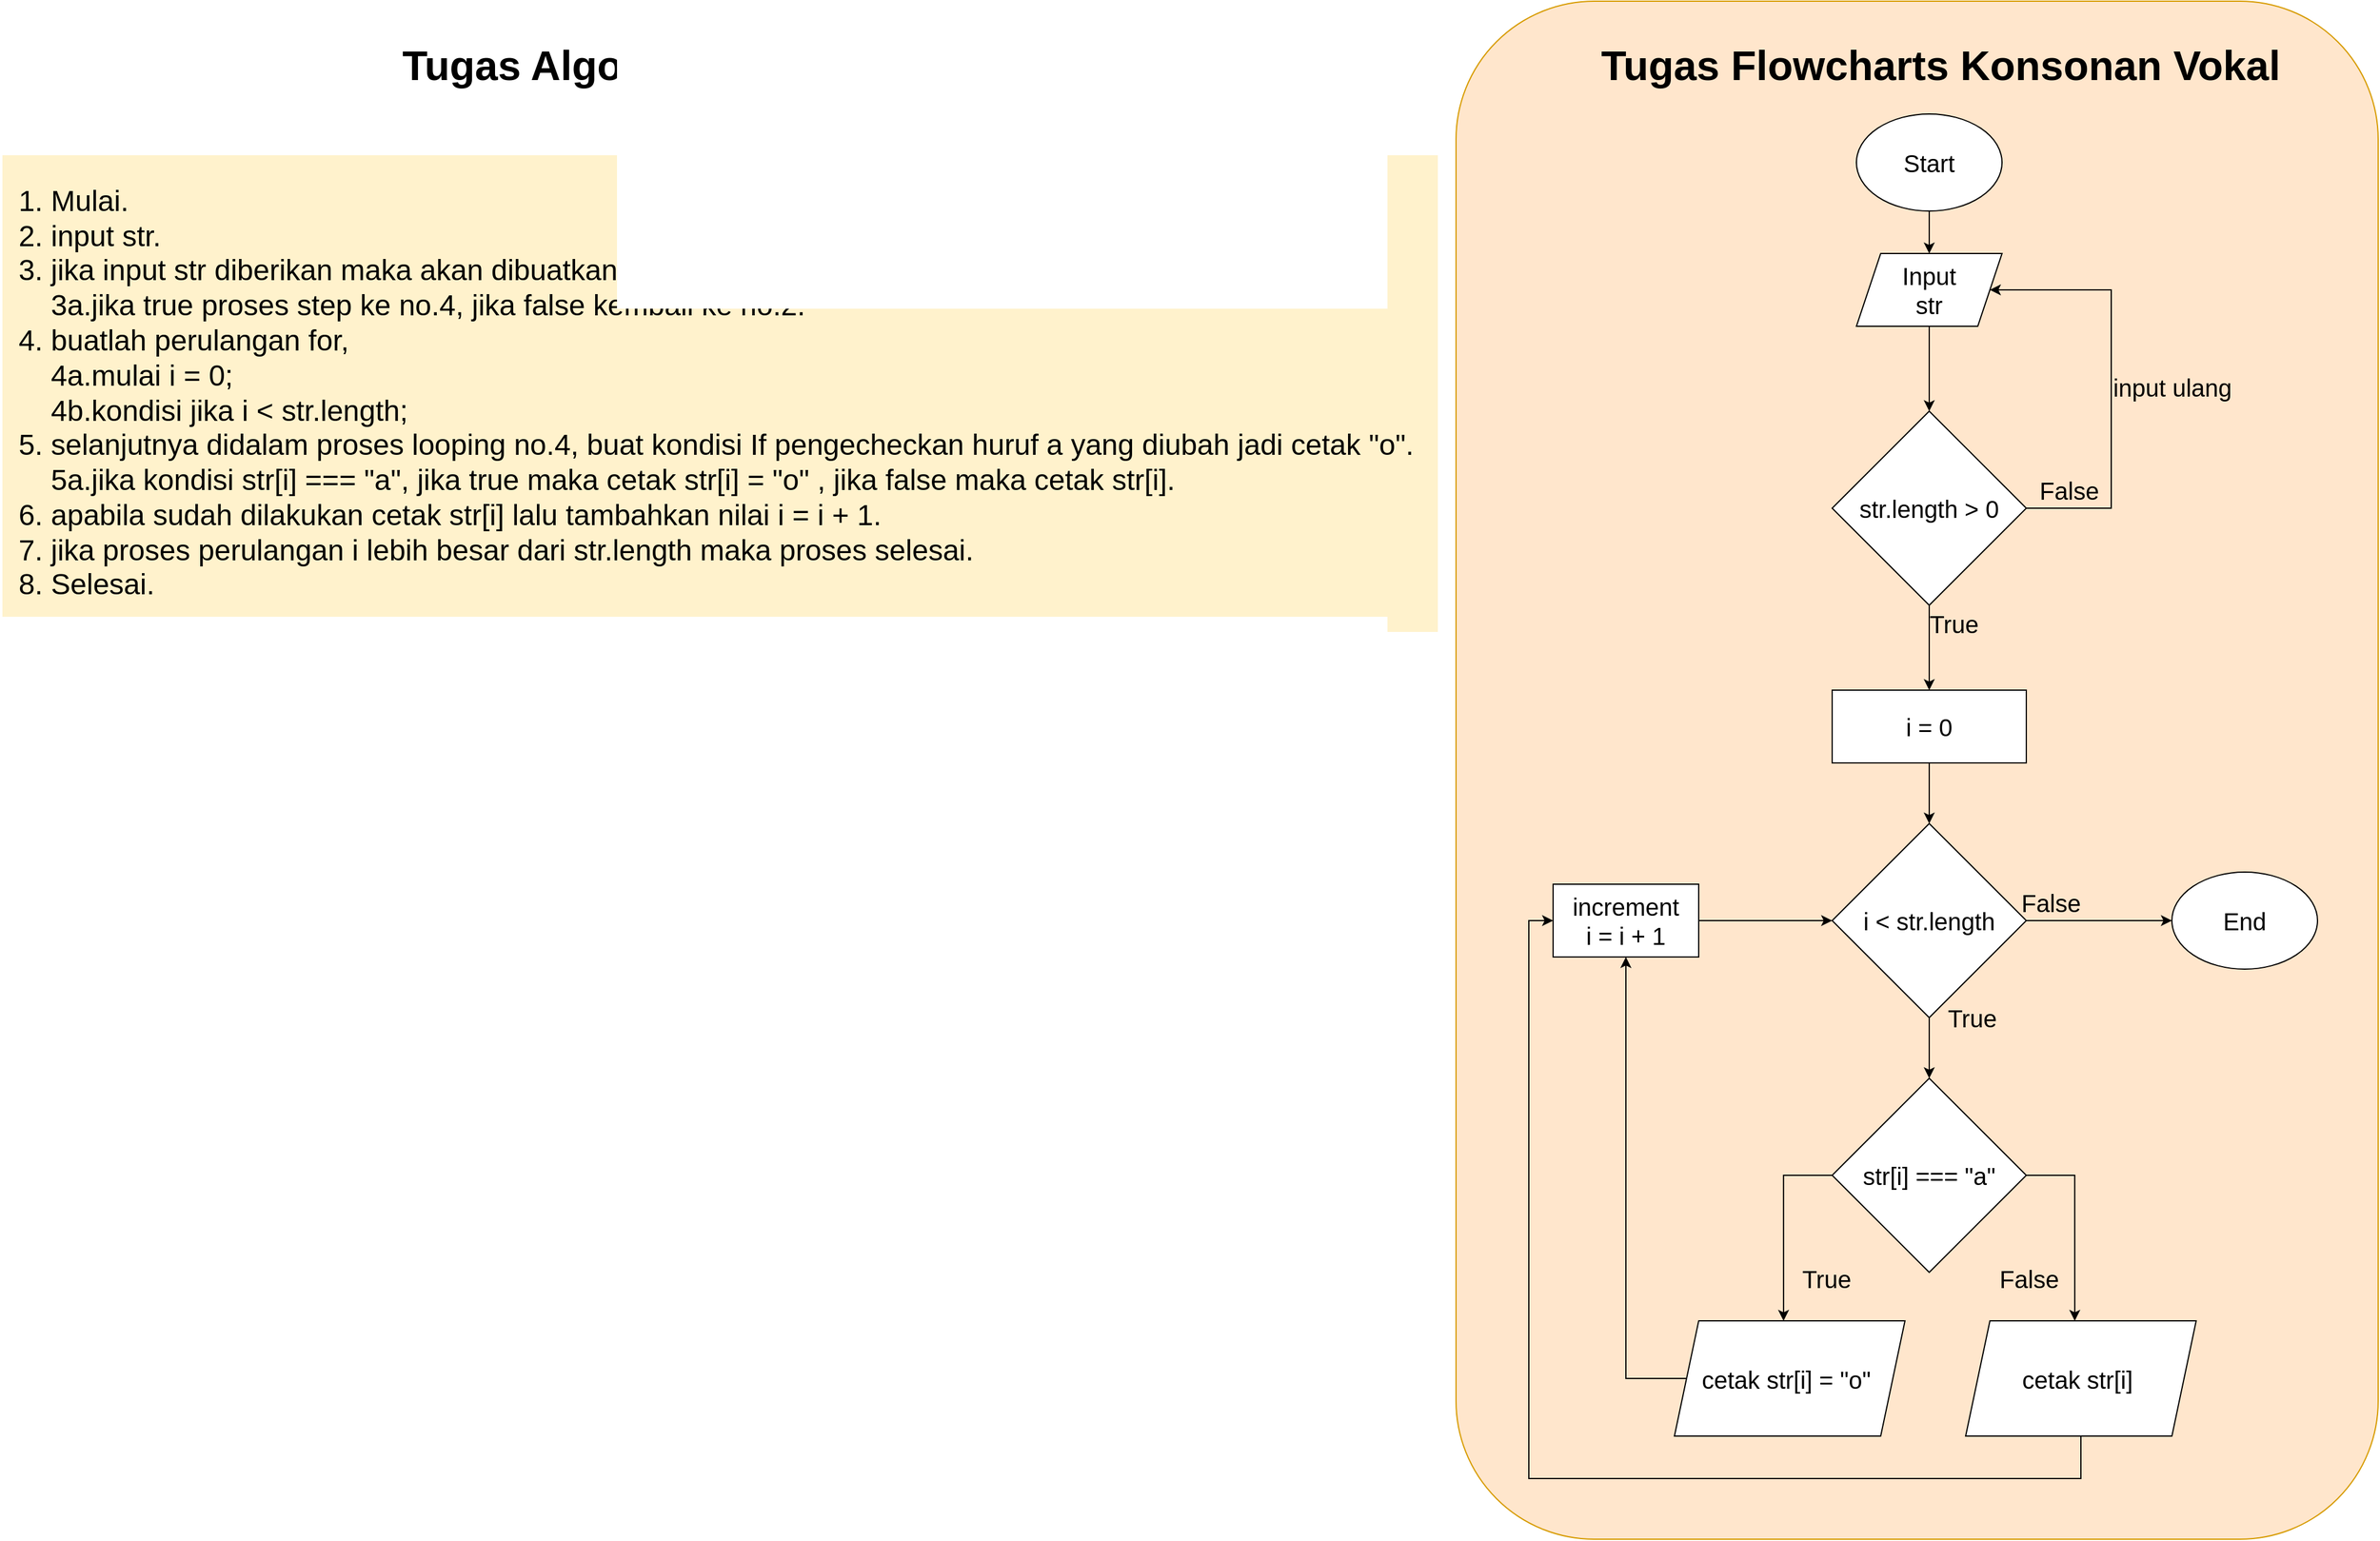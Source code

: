 <mxfile version="20.3.0" type="device"><diagram id="hrvmGKJ-rZ107iGfDwxw" name="Page-1"><mxGraphModel dx="3904" dy="1710" grid="1" gridSize="10" guides="1" tooltips="1" connect="1" arrows="1" fold="1" page="1" pageScale="1" pageWidth="850" pageHeight="1100" math="0" shadow="0"><root><mxCell id="0"/><mxCell id="1" parent="0"/><mxCell id="RiMU_yVvMERnWFPNszhW-63" value="" style="rounded=1;whiteSpace=wrap;html=1;fontSize=16;fillColor=#ffe6cc;strokeColor=#d79b00;" parent="1" vertex="1"><mxGeometry x="-220" y="92" width="760" height="1268" as="geometry"/></mxCell><mxCell id="lhpeglS7uEf6EAHU00TH-3" style="edgeStyle=orthogonalEdgeStyle;rounded=0;orthogonalLoop=1;jettySize=auto;html=1;fontSize=20;" parent="1" source="RiMU_yVvMERnWFPNszhW-1" target="lhpeglS7uEf6EAHU00TH-1" edge="1"><mxGeometry relative="1" as="geometry"/></mxCell><mxCell id="RiMU_yVvMERnWFPNszhW-1" value="Start" style="ellipse;whiteSpace=wrap;html=1;fontSize=20;" parent="1" vertex="1"><mxGeometry x="110" y="185" width="120" height="80" as="geometry"/></mxCell><mxCell id="RiMU_yVvMERnWFPNszhW-2" value="&lt;font style=&quot;font-size: 20px;&quot;&gt;End&lt;/font&gt;" style="ellipse;whiteSpace=wrap;html=1;fontSize=20;" parent="1" vertex="1"><mxGeometry x="370" y="810" width="120" height="80" as="geometry"/></mxCell><mxCell id="lhpeglS7uEf6EAHU00TH-5" style="edgeStyle=orthogonalEdgeStyle;rounded=0;orthogonalLoop=1;jettySize=auto;html=1;entryX=1;entryY=0.5;entryDx=0;entryDy=0;fontSize=20;" parent="1" source="RiMU_yVvMERnWFPNszhW-7" target="lhpeglS7uEf6EAHU00TH-1" edge="1"><mxGeometry relative="1" as="geometry"><Array as="points"><mxPoint x="320" y="510"/><mxPoint x="320" y="330"/></Array></mxGeometry></mxCell><mxCell id="RiMU_yVvMERnWFPNszhW-7" value="&lt;div style=&quot;font-size: 20px;&quot;&gt;&lt;/div&gt;str.length &amp;gt; 0" style="rhombus;whiteSpace=wrap;html=1;fontSize=20;align=center;verticalAlign=middle;" parent="1" vertex="1"><mxGeometry x="90" y="430" width="160" height="160" as="geometry"/></mxCell><mxCell id="RiMU_yVvMERnWFPNszhW-9" value="i = 0" style="whiteSpace=wrap;html=1;fontSize=20;" parent="1" vertex="1"><mxGeometry x="90" y="660" width="160" height="60" as="geometry"/></mxCell><mxCell id="RiMU_yVvMERnWFPNszhW-10" value="" style="edgeStyle=orthogonalEdgeStyle;rounded=0;orthogonalLoop=1;jettySize=auto;html=1;fontSize=20;" parent="1" source="RiMU_yVvMERnWFPNszhW-7" target="RiMU_yVvMERnWFPNszhW-9" edge="1"><mxGeometry relative="1" as="geometry"/></mxCell><mxCell id="RiMU_yVvMERnWFPNszhW-13" value="True" style="text;html=1;align=center;verticalAlign=middle;resizable=0;points=[];autosize=1;strokeColor=none;fillColor=none;fontSize=20;" parent="1" vertex="1"><mxGeometry x="160" y="585" width="60" height="40" as="geometry"/></mxCell><mxCell id="RiMU_yVvMERnWFPNszhW-14" value="False" style="text;html=1;align=center;verticalAlign=middle;resizable=0;points=[];autosize=1;strokeColor=none;fillColor=none;fontSize=20;" parent="1" vertex="1"><mxGeometry x="250" y="475" width="70" height="40" as="geometry"/></mxCell><mxCell id="lhpeglS7uEf6EAHU00TH-7" style="edgeStyle=orthogonalEdgeStyle;rounded=0;orthogonalLoop=1;jettySize=auto;html=1;entryX=0.5;entryY=0;entryDx=0;entryDy=0;fontSize=20;" parent="1" source="RiMU_yVvMERnWFPNszhW-15" target="RiMU_yVvMERnWFPNszhW-32" edge="1"><mxGeometry relative="1" as="geometry"/></mxCell><mxCell id="lhpeglS7uEf6EAHU00TH-25" style="edgeStyle=orthogonalEdgeStyle;rounded=0;orthogonalLoop=1;jettySize=auto;html=1;fontSize=20;" parent="1" source="RiMU_yVvMERnWFPNszhW-15" target="RiMU_yVvMERnWFPNszhW-2" edge="1"><mxGeometry relative="1" as="geometry"/></mxCell><mxCell id="RiMU_yVvMERnWFPNszhW-15" value="i &amp;lt; str.length" style="rhombus;whiteSpace=wrap;html=1;fontSize=20;" parent="1" vertex="1"><mxGeometry x="90" y="770" width="160" height="160" as="geometry"/></mxCell><mxCell id="RiMU_yVvMERnWFPNszhW-16" value="" style="edgeStyle=orthogonalEdgeStyle;rounded=0;orthogonalLoop=1;jettySize=auto;html=1;fontSize=20;" parent="1" source="RiMU_yVvMERnWFPNszhW-9" target="RiMU_yVvMERnWFPNszhW-15" edge="1"><mxGeometry relative="1" as="geometry"/></mxCell><mxCell id="RiMU_yVvMERnWFPNszhW-24" style="edgeStyle=orthogonalEdgeStyle;rounded=0;orthogonalLoop=1;jettySize=auto;html=1;fontSize=20;" parent="1" source="RiMU_yVvMERnWFPNszhW-17" target="RiMU_yVvMERnWFPNszhW-15" edge="1"><mxGeometry relative="1" as="geometry"/></mxCell><mxCell id="RiMU_yVvMERnWFPNszhW-17" value="increment&lt;br style=&quot;font-size: 20px;&quot;&gt;i = i + 1" style="whiteSpace=wrap;html=1;fontSize=20;" parent="1" vertex="1"><mxGeometry x="-140" y="820" width="120" height="60" as="geometry"/></mxCell><mxCell id="lhpeglS7uEf6EAHU00TH-21" style="edgeStyle=orthogonalEdgeStyle;rounded=0;orthogonalLoop=1;jettySize=auto;html=1;fontSize=20;" parent="1" source="RiMU_yVvMERnWFPNszhW-32" edge="1"><mxGeometry relative="1" as="geometry"><mxPoint x="289.941" y="1180" as="targetPoint"/><Array as="points"><mxPoint x="290" y="1060"/></Array></mxGeometry></mxCell><mxCell id="lhpeglS7uEf6EAHU00TH-22" style="edgeStyle=orthogonalEdgeStyle;rounded=0;orthogonalLoop=1;jettySize=auto;html=1;fontSize=20;" parent="1" source="RiMU_yVvMERnWFPNszhW-32" edge="1"><mxGeometry relative="1" as="geometry"><mxPoint x="49.941" y="1180" as="targetPoint"/><Array as="points"><mxPoint x="50" y="1060"/></Array></mxGeometry></mxCell><mxCell id="RiMU_yVvMERnWFPNszhW-32" value="str[i] === &quot;a&quot;" style="rhombus;whiteSpace=wrap;html=1;fontSize=20;" parent="1" vertex="1"><mxGeometry x="90" y="980" width="160" height="160" as="geometry"/></mxCell><mxCell id="RiMU_yVvMERnWFPNszhW-38" value="True" style="text;html=1;align=center;verticalAlign=middle;resizable=0;points=[];autosize=1;strokeColor=none;fillColor=none;fontSize=20;" parent="1" vertex="1"><mxGeometry x="55" y="1125" width="60" height="40" as="geometry"/></mxCell><mxCell id="RiMU_yVvMERnWFPNszhW-43" value="False" style="text;html=1;align=center;verticalAlign=middle;resizable=0;points=[];autosize=1;strokeColor=none;fillColor=none;fontSize=20;" parent="1" vertex="1"><mxGeometry x="217" y="1125" width="70" height="40" as="geometry"/></mxCell><mxCell id="RiMU_yVvMERnWFPNszhW-53" value="True" style="text;html=1;align=center;verticalAlign=middle;resizable=0;points=[];autosize=1;strokeColor=none;fillColor=none;fontSize=20;" parent="1" vertex="1"><mxGeometry x="175" y="910" width="60" height="40" as="geometry"/></mxCell><mxCell id="RiMU_yVvMERnWFPNszhW-58" value="input ulang" style="text;html=1;align=center;verticalAlign=middle;resizable=0;points=[];autosize=1;strokeColor=none;fillColor=none;fontSize=20;" parent="1" vertex="1"><mxGeometry x="310" y="390" width="120" height="40" as="geometry"/></mxCell><mxCell id="RiMU_yVvMERnWFPNszhW-64" value="&lt;font style=&quot;font-size: 34px;&quot;&gt;&lt;b&gt;Tugas Flowcharts Konsonan Vokal&lt;/b&gt;&lt;/font&gt;" style="text;html=1;align=center;verticalAlign=middle;resizable=0;points=[];autosize=1;strokeColor=none;fillColor=none;fontSize=16;" parent="1" vertex="1"><mxGeometry x="-111" y="120" width="580" height="50" as="geometry"/></mxCell><mxCell id="T9oHJGYwGu6AZuG-lv---1" value="&lt;ol style=&quot;font-size: 24px;&quot;&gt;&lt;li style=&quot;font-size: 24px;&quot;&gt;Mulai.&lt;/li&gt;&lt;li style=&quot;font-size: 24px;&quot;&gt;input str.&lt;/li&gt;&lt;li style=&quot;font-size: 24px;&quot;&gt;jika input str diberikan maka akan dibuatkan validasi If kondisi dengan str.length &amp;gt; 0 ,&lt;br style=&quot;font-size: 24px;&quot;&gt;3a.jika true proses step ke no.4, jika false kembali ke no.2.&amp;nbsp; &amp;nbsp; &amp;nbsp; &amp;nbsp; &amp;nbsp; &amp;nbsp; &amp;nbsp; &amp;nbsp; &amp;nbsp; &amp;nbsp; &amp;nbsp; &amp;nbsp; &amp;nbsp; &amp;nbsp;&amp;nbsp;&lt;br style=&quot;font-size: 24px;&quot;&gt;&lt;/li&gt;&lt;li style=&quot;font-size: 24px;&quot;&gt;buatlah perulangan for, &lt;br style=&quot;font-size: 24px;&quot;&gt;4a.mulai i = 0;&lt;br style=&quot;font-size: 24px;&quot;&gt;4b.kondisi jika i &amp;lt; str.length;&amp;nbsp; &amp;nbsp;&lt;/li&gt;&lt;li style=&quot;font-size: 24px;&quot;&gt;selanjutnya didalam proses looping no.4, buat kondisi If pengecheckan huruf a yang diubah jadi cetak &quot;o&quot;.&amp;nbsp; &amp;nbsp;&lt;br&gt;5a.jika kondisi str[i] === &quot;a&quot;, jika true maka cetak str[i] = &quot;o&quot; , jika false maka cetak str[i].&lt;br&gt;&lt;/li&gt;&lt;li style=&quot;font-size: 24px;&quot;&gt;apabila sudah dilakukan cetak str[i] lalu tambahkan nilai i = i + 1.&lt;/li&gt;&lt;li style=&quot;font-size: 24px;&quot;&gt;jika proses perulangan i lebih besar dari str.length maka proses selesai.&lt;/li&gt;&lt;li style=&quot;font-size: 24px;&quot;&gt;Selesai.&lt;/li&gt;&lt;/ol&gt;" style="text;html=1;align=left;verticalAlign=middle;resizable=0;points=[];autosize=1;strokeColor=none;fillColor=none;fontSize=24;labelBackgroundColor=#FFF2CC;" parent="1" vertex="1"><mxGeometry x="-1420" y="210" width="1210" height="410" as="geometry"/></mxCell><mxCell id="T9oHJGYwGu6AZuG-lv---2" value="&lt;font style=&quot;font-size: 34px;&quot;&gt;&lt;b&gt;Tugas Algoritma Konsonan Vokal&lt;/b&gt;&lt;/font&gt;" style="text;html=1;align=center;verticalAlign=middle;resizable=0;points=[];autosize=1;strokeColor=none;fillColor=none;fontSize=16;" parent="1" vertex="1"><mxGeometry x="-1100" y="120" width="560" height="50" as="geometry"/></mxCell><mxCell id="lhpeglS7uEf6EAHU00TH-30" style="edgeStyle=orthogonalEdgeStyle;rounded=0;orthogonalLoop=1;jettySize=auto;html=1;fontSize=20;" parent="1" source="lhpeglS7uEf6EAHU00TH-1" target="RiMU_yVvMERnWFPNszhW-7" edge="1"><mxGeometry relative="1" as="geometry"/></mxCell><mxCell id="lhpeglS7uEf6EAHU00TH-1" value="Input&lt;br style=&quot;font-size: 20px;&quot;&gt;str" style="shape=parallelogram;perimeter=parallelogramPerimeter;whiteSpace=wrap;html=1;fixedSize=1;fontSize=20;" parent="1" vertex="1"><mxGeometry x="110" y="300" width="120" height="60" as="geometry"/></mxCell><mxCell id="lhpeglS7uEf6EAHU00TH-11" value="False" style="text;html=1;align=center;verticalAlign=middle;resizable=0;points=[];autosize=1;strokeColor=none;fillColor=none;fontSize=20;" parent="1" vertex="1"><mxGeometry x="235" y="815" width="70" height="40" as="geometry"/></mxCell><mxCell id="lhpeglS7uEf6EAHU00TH-31" style="edgeStyle=orthogonalEdgeStyle;rounded=0;orthogonalLoop=1;jettySize=auto;html=1;entryX=0;entryY=0.5;entryDx=0;entryDy=0;fontSize=20;" parent="1" source="lhpeglS7uEf6EAHU00TH-26" target="RiMU_yVvMERnWFPNszhW-17" edge="1"><mxGeometry relative="1" as="geometry"><Array as="points"><mxPoint x="295" y="1310"/><mxPoint x="-160" y="1310"/><mxPoint x="-160" y="850"/></Array></mxGeometry></mxCell><mxCell id="lhpeglS7uEf6EAHU00TH-26" value="&lt;span style=&quot;font-size: 20px;&quot;&gt;cetak&amp;nbsp;&lt;/span&gt;&lt;span style=&quot;font-size: 20px;&quot;&gt;str[i]&amp;nbsp;&lt;/span&gt;" style="shape=parallelogram;perimeter=parallelogramPerimeter;whiteSpace=wrap;html=1;fixedSize=1;fontSize=20;" parent="1" vertex="1"><mxGeometry x="200" y="1180" width="190" height="95" as="geometry"/></mxCell><mxCell id="lhpeglS7uEf6EAHU00TH-32" style="edgeStyle=orthogonalEdgeStyle;rounded=0;orthogonalLoop=1;jettySize=auto;html=1;entryX=0.5;entryY=1;entryDx=0;entryDy=0;fontSize=20;" parent="1" source="lhpeglS7uEf6EAHU00TH-27" target="RiMU_yVvMERnWFPNszhW-17" edge="1"><mxGeometry relative="1" as="geometry"><Array as="points"><mxPoint x="-80" y="1228"/></Array></mxGeometry></mxCell><mxCell id="lhpeglS7uEf6EAHU00TH-27" value="&lt;span style=&quot;font-size: 20px;&quot;&gt;cetak&amp;nbsp;&lt;/span&gt;&lt;span style=&quot;font-size: 20px;&quot;&gt;str[i] = &quot;o&quot;&amp;nbsp;&lt;/span&gt;" style="shape=parallelogram;perimeter=parallelogramPerimeter;whiteSpace=wrap;html=1;fixedSize=1;fontSize=20;" parent="1" vertex="1"><mxGeometry x="-40" y="1180" width="190" height="95" as="geometry"/></mxCell></root></mxGraphModel></diagram></mxfile>